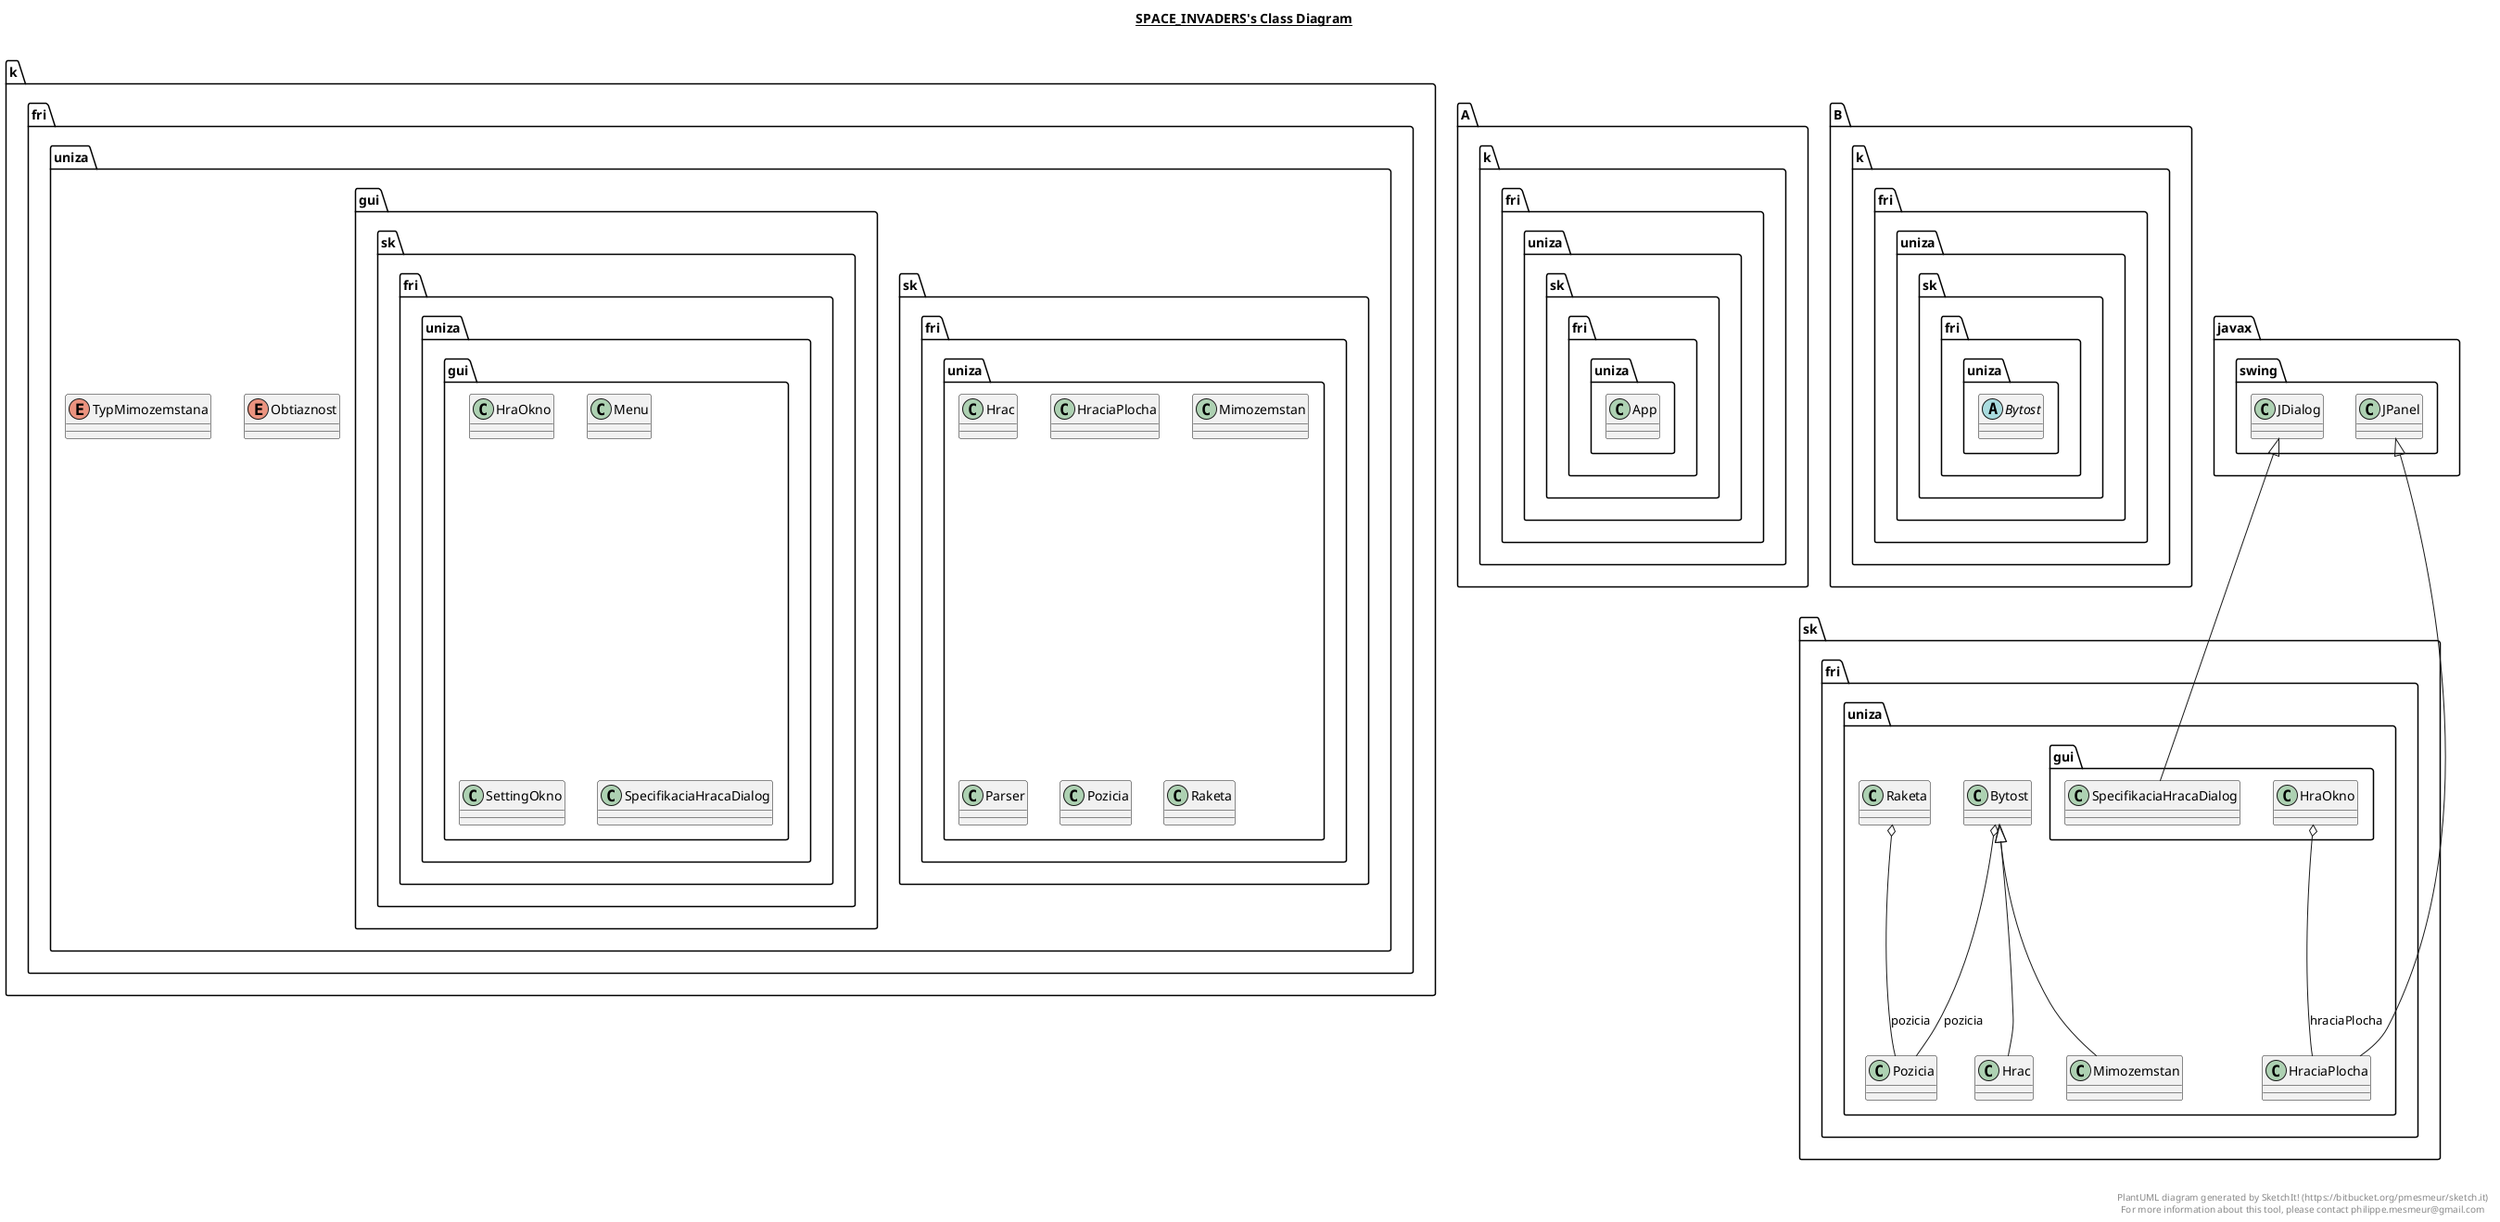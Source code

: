 @startuml

title __SPACE_INVADERS's Class Diagram__\n

  namespace A  {
    namespace k.fri.uniza {
      class sk.fri.uniza.App {
      }
    }
  }
  

  namespace B  {
    namespace k.fri.uniza {
      abstract class sk.fri.uniza.Bytost {
      }
    }
  }
  


    namespace k.fri.uniza {
      class sk.fri.uniza.Hrac {
      }
    }

  


    namespace k.fri.uniza {
      class sk.fri.uniza.HraciaPlocha {
      }
    }

  


    namespace k.fri.uniza {
      class sk.fri.uniza.Mimozemstan {
      }
    }

  


    namespace k.fri.uniza {
      enum Obtiaznost {
      }
    }

  


    namespace k.fri.uniza {
      class sk.fri.uniza.Parser {
      }
    }

  


    namespace k.fri.uniza {
      class sk.fri.uniza.Pozicia {
      }
    }

  


    namespace k.fri.uniza {
      class sk.fri.uniza.Raketa {
      }
    }

  


    namespace k.fri.uniza {
      enum TypMimozemstana {
      }
    }

  


    namespace k.fri.uniza {
      namespace gui {
        class sk.fri.uniza.gui.HraOkno {
        }
      }
    }

  


    namespace k.fri.uniza {
      namespace gui {
        class sk.fri.uniza.gui.Menu {
        }
      }
    }

  


    namespace k.fri.uniza {
      namespace gui {
        class sk.fri.uniza.gui.SettingOkno {
        }
      }
    }

  


    namespace k.fri.uniza {
      namespace gui {
        class sk.fri.uniza.gui.SpecifikaciaHracaDialog {
        }
      }
    }

  

  sk.fri.uniza.Bytost o-- sk.fri.uniza.Pozicia : pozicia
  sk.fri.uniza.Hrac -up-|> sk.fri.uniza.Bytost
  sk.fri.uniza.HraciaPlocha -up-|> javax.swing.JPanel
  sk.fri.uniza.Mimozemstan -up-|> sk.fri.uniza.Bytost
  sk.fri.uniza.Raketa o-- sk.fri.uniza.Pozicia : pozicia
  sk.fri.uniza.gui.HraOkno o-- sk.fri.uniza.HraciaPlocha : hraciaPlocha
  sk.fri.uniza.gui.HraOkno o-- sk.fri.uniza.HraciaPlocha.VykreslovaniePlochy : vykreslovacuThread
  sk.fri.uniza.gui.SpecifikaciaHracaDialog -up-|> javax.swing.JDialog


right footer


PlantUML diagram generated by SketchIt! (https://bitbucket.org/pmesmeur/sketch.it)
For more information about this tool, please contact philippe.mesmeur@gmail.com
endfooter

@enduml
